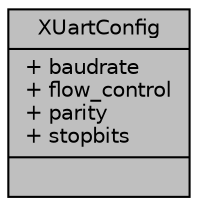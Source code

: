 digraph "XUartConfig"
{
  edge [fontname="Helvetica",fontsize="10",labelfontname="Helvetica",labelfontsize="10"];
  node [fontname="Helvetica",fontsize="10",shape=record];
  Node1 [label="{XUartConfig\n|+ baudrate\l+ flow_control\l+ parity\l+ stopbits\l|}",height=0.2,width=0.4,color="black", fillcolor="grey75", style="filled", fontcolor="black"];
}
